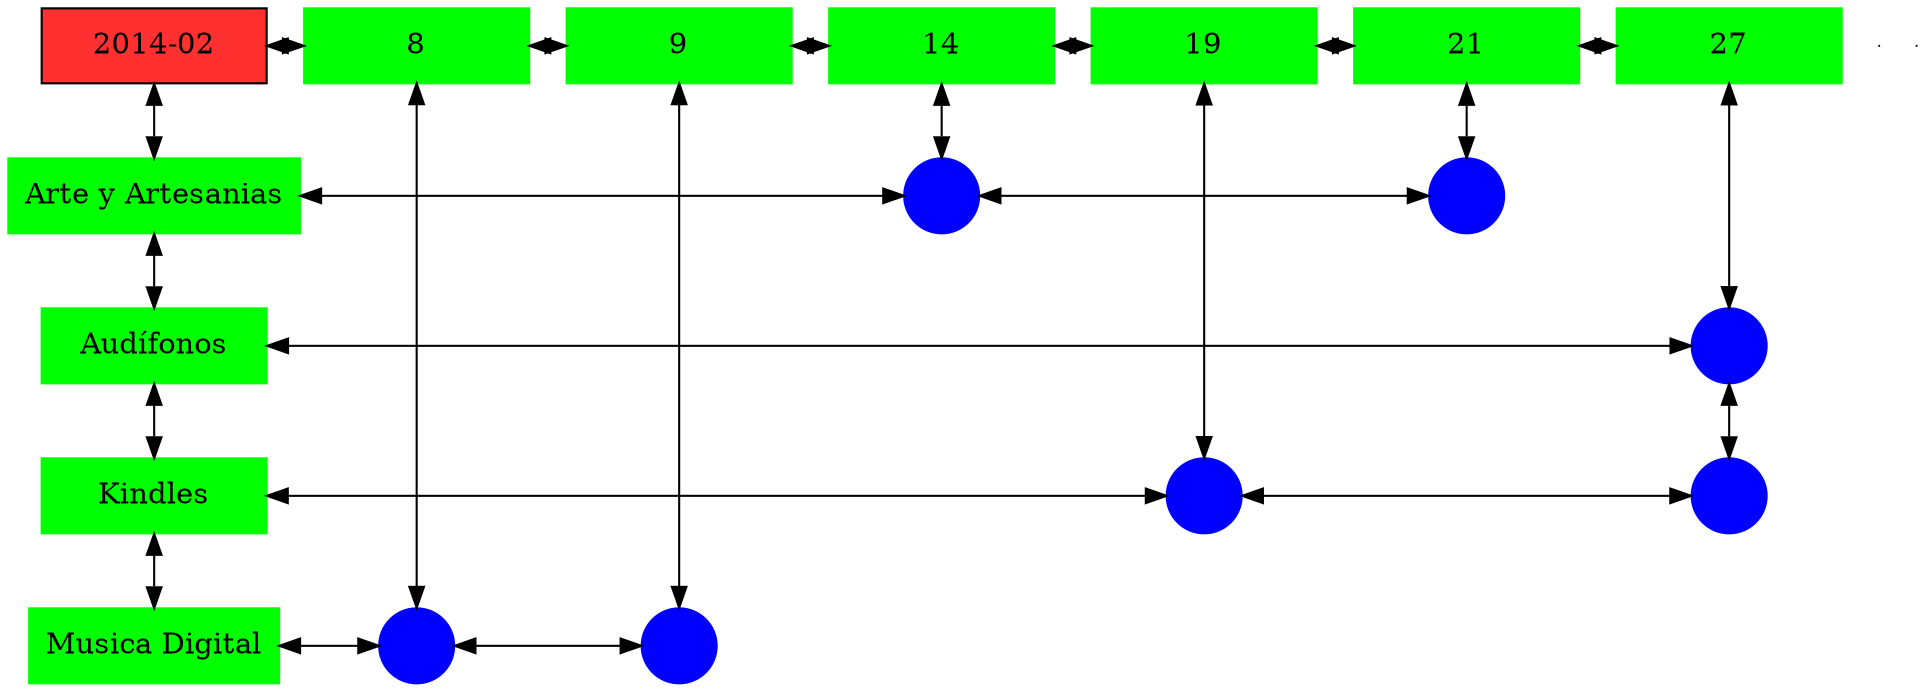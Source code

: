 digraph G{
node[shape="box"];
nodeMt[ label = "2014-02", width = 1.5, style = filled, fillcolor = firebrick1, group = 1 ];
e0[ shape = point, width = 0 ];
e1[ shape = point, width = 0 ];
node0xc0020b1a90[label="8",color=green,style =filled,width = 1.5 group=8];
nodeMt->node0xc0020b1a90[dir="both"];
{rank=same;nodeMt;node0xc0020b1a90;}
node0xc002103540[label="9",color=green,style =filled,width = 1.5 group=9];
node0xc0020b1a90->node0xc002103540[dir="both"];
{rank=same;node0xc0020b1a90;node0xc002103540;}
node0xc001f2c3c0[label="14",color=green,style =filled,width = 1.5 group=14];
node0xc002103540->node0xc001f2c3c0[dir="both"];
{rank=same;node0xc002103540;node0xc001f2c3c0;}
node0xc0021b5ef0[label="19",color=green,style =filled,width = 1.5 group=19];
node0xc001f2c3c0->node0xc0021b5ef0[dir="both"];
{rank=same;node0xc001f2c3c0;node0xc0021b5ef0;}
node0xc001e89540[label="21",color=green,style =filled,width = 1.5 group=21];
node0xc0021b5ef0->node0xc001e89540[dir="both"];
{rank=same;node0xc0021b5ef0;node0xc001e89540;}
node0xc001f5d180[label="27",color=green,style =filled,width = 1.5 group=27];
node0xc001e89540->node0xc001f5d180[dir="both"];
{rank=same;node0xc001e89540;node0xc001f5d180;}
node0xc001e894f0[label="Arte y Artesanias",color=green,style =filled width = 1.5 group=1];
node0xc001f28700[label="",color=blue,style =filled, width = 0.5 group=14 shape=circle];
node0xc001e894f0->node0xc001f28700[dir="both"];
{rank=same;node0xc001e894f0;node0xc001f28700;}
node0xc001e8a800[label="",color=blue,style =filled, width = 0.5 group=21 shape=circle];
node0xc001f28700->node0xc001e8a800[dir="both"];
{rank=same;node0xc001e8a800;node0xc001f28700;}
node0xc001f5d130[label="Audífonos",color=green,style =filled width = 1.5 group=1];
node0xc001f5ad00[label="",color=blue,style =filled, width = 0.5 group=27 shape=circle];
node0xc001f5d130->node0xc001f5ad00[dir="both"];
{rank=same;node0xc001f5d130;node0xc001f5ad00;}
node0xc0020023c0[label="Kindles",color=green,style =filled width = 1.5 group=1];
node0xc0021c2980[label="",color=blue,style =filled, width = 0.5 group=19 shape=circle];
node0xc0020023c0->node0xc0021c2980[dir="both"];
{rank=same;node0xc0020023c0;node0xc0021c2980;}
node0xc001ff9200[label="",color=blue,style =filled, width = 0.5 group=27 shape=circle];
node0xc0021c2980->node0xc001ff9200[dir="both"];
{rank=same;node0xc001ff9200;node0xc0021c2980;}
node0xc0020b1a40[label="Musica Digital",color=green,style =filled width = 1.5 group=1];
node0xc0020bc100[label="",color=blue,style =filled, width = 0.5 group=8 shape=circle];
node0xc0020b1a40->node0xc0020bc100[dir="both"];
{rank=same;node0xc0020b1a40;node0xc0020bc100;}
node0xc0020ff980[label="",color=blue,style =filled, width = 0.5 group=9 shape=circle];
node0xc0020bc100->node0xc0020ff980[dir="both"];
{rank=same;node0xc0020ff980;node0xc0020bc100;}
node0xc0020b1a90->node0xc0020bc100[dir="both"];
node0xc002103540->node0xc0020ff980[dir="both"];
node0xc001f2c3c0->node0xc001f28700[dir="both"];
node0xc0021b5ef0->node0xc0021c2980[dir="both"];
node0xc001e89540->node0xc001e8a800[dir="both"];
node0xc001f5d180->node0xc001f5ad00[dir="both"];
node0xc001f5ad00->node0xc001ff9200[dir="both"];
nodeMt->node0xc001e894f0[dir="both"];
node0xc001e894f0->node0xc001f5d130[dir="both"];
node0xc001f5d130->node0xc0020023c0[dir="both"];
node0xc0020023c0->node0xc0020b1a40[dir="both"];
}
